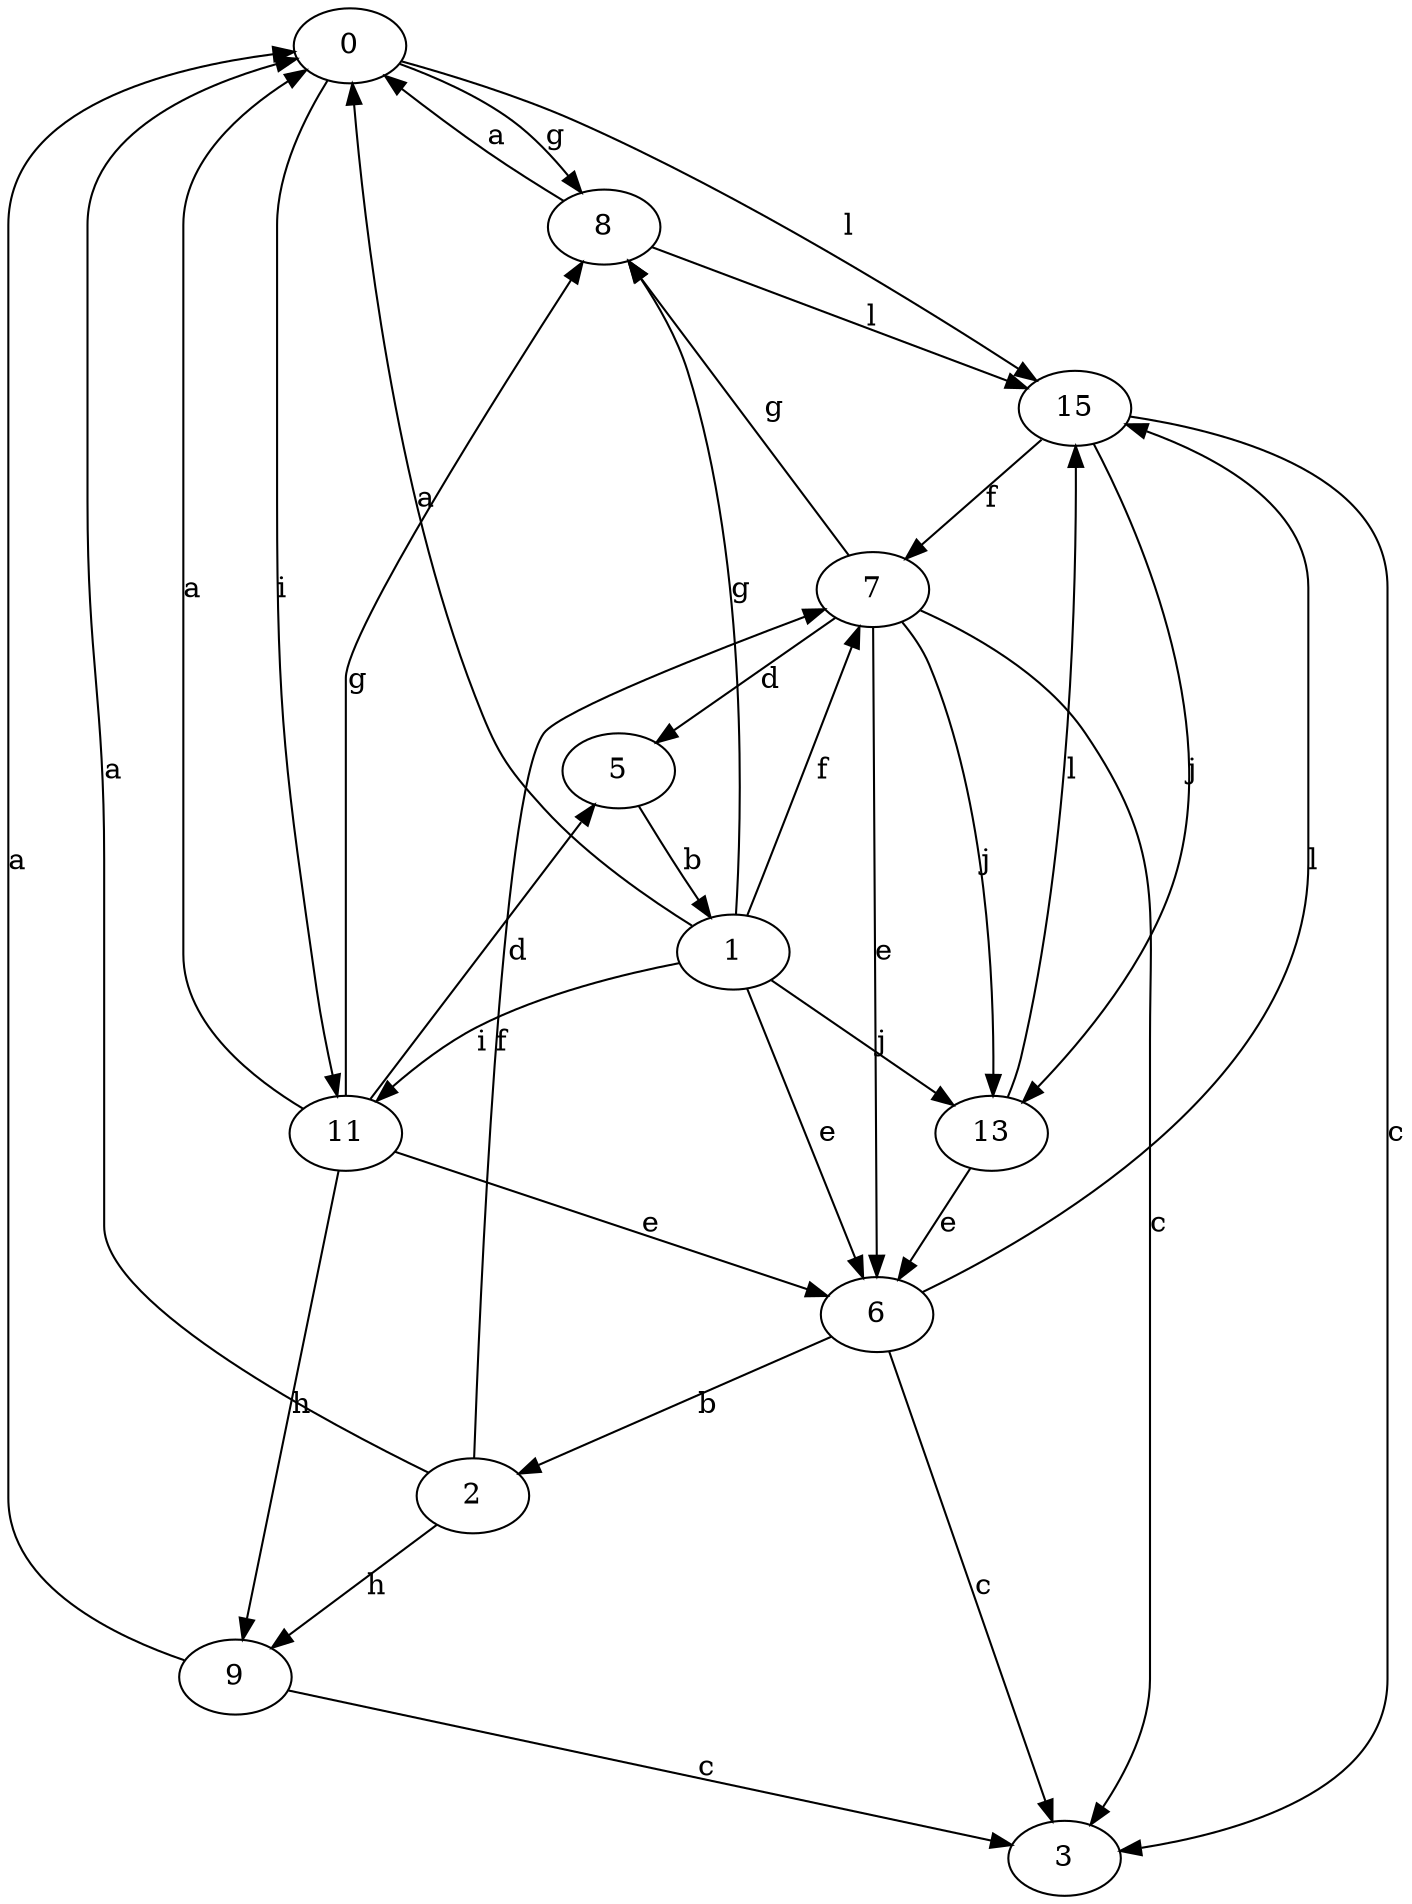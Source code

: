 strict digraph  {
0;
1;
2;
3;
5;
6;
7;
8;
9;
11;
13;
15;
0 -> 8  [label=g];
0 -> 11  [label=i];
0 -> 15  [label=l];
1 -> 0  [label=a];
1 -> 6  [label=e];
1 -> 7  [label=f];
1 -> 8  [label=g];
1 -> 11  [label=i];
1 -> 13  [label=j];
2 -> 0  [label=a];
2 -> 7  [label=f];
2 -> 9  [label=h];
5 -> 1  [label=b];
6 -> 2  [label=b];
6 -> 3  [label=c];
6 -> 15  [label=l];
7 -> 3  [label=c];
7 -> 5  [label=d];
7 -> 6  [label=e];
7 -> 8  [label=g];
7 -> 13  [label=j];
8 -> 0  [label=a];
8 -> 15  [label=l];
9 -> 0  [label=a];
9 -> 3  [label=c];
11 -> 0  [label=a];
11 -> 5  [label=d];
11 -> 6  [label=e];
11 -> 8  [label=g];
11 -> 9  [label=h];
13 -> 6  [label=e];
13 -> 15  [label=l];
15 -> 3  [label=c];
15 -> 7  [label=f];
15 -> 13  [label=j];
}
